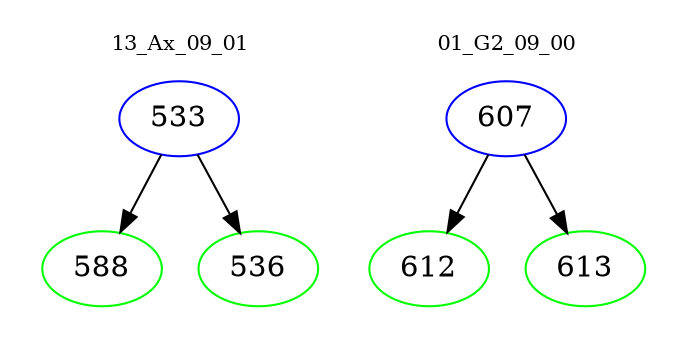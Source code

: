 digraph{
subgraph cluster_0 {
color = white
label = "13_Ax_09_01";
fontsize=10;
T0_533 [label="533", color="blue"]
T0_533 -> T0_588 [color="black"]
T0_588 [label="588", color="green"]
T0_533 -> T0_536 [color="black"]
T0_536 [label="536", color="green"]
}
subgraph cluster_1 {
color = white
label = "01_G2_09_00";
fontsize=10;
T1_607 [label="607", color="blue"]
T1_607 -> T1_612 [color="black"]
T1_612 [label="612", color="green"]
T1_607 -> T1_613 [color="black"]
T1_613 [label="613", color="green"]
}
}
